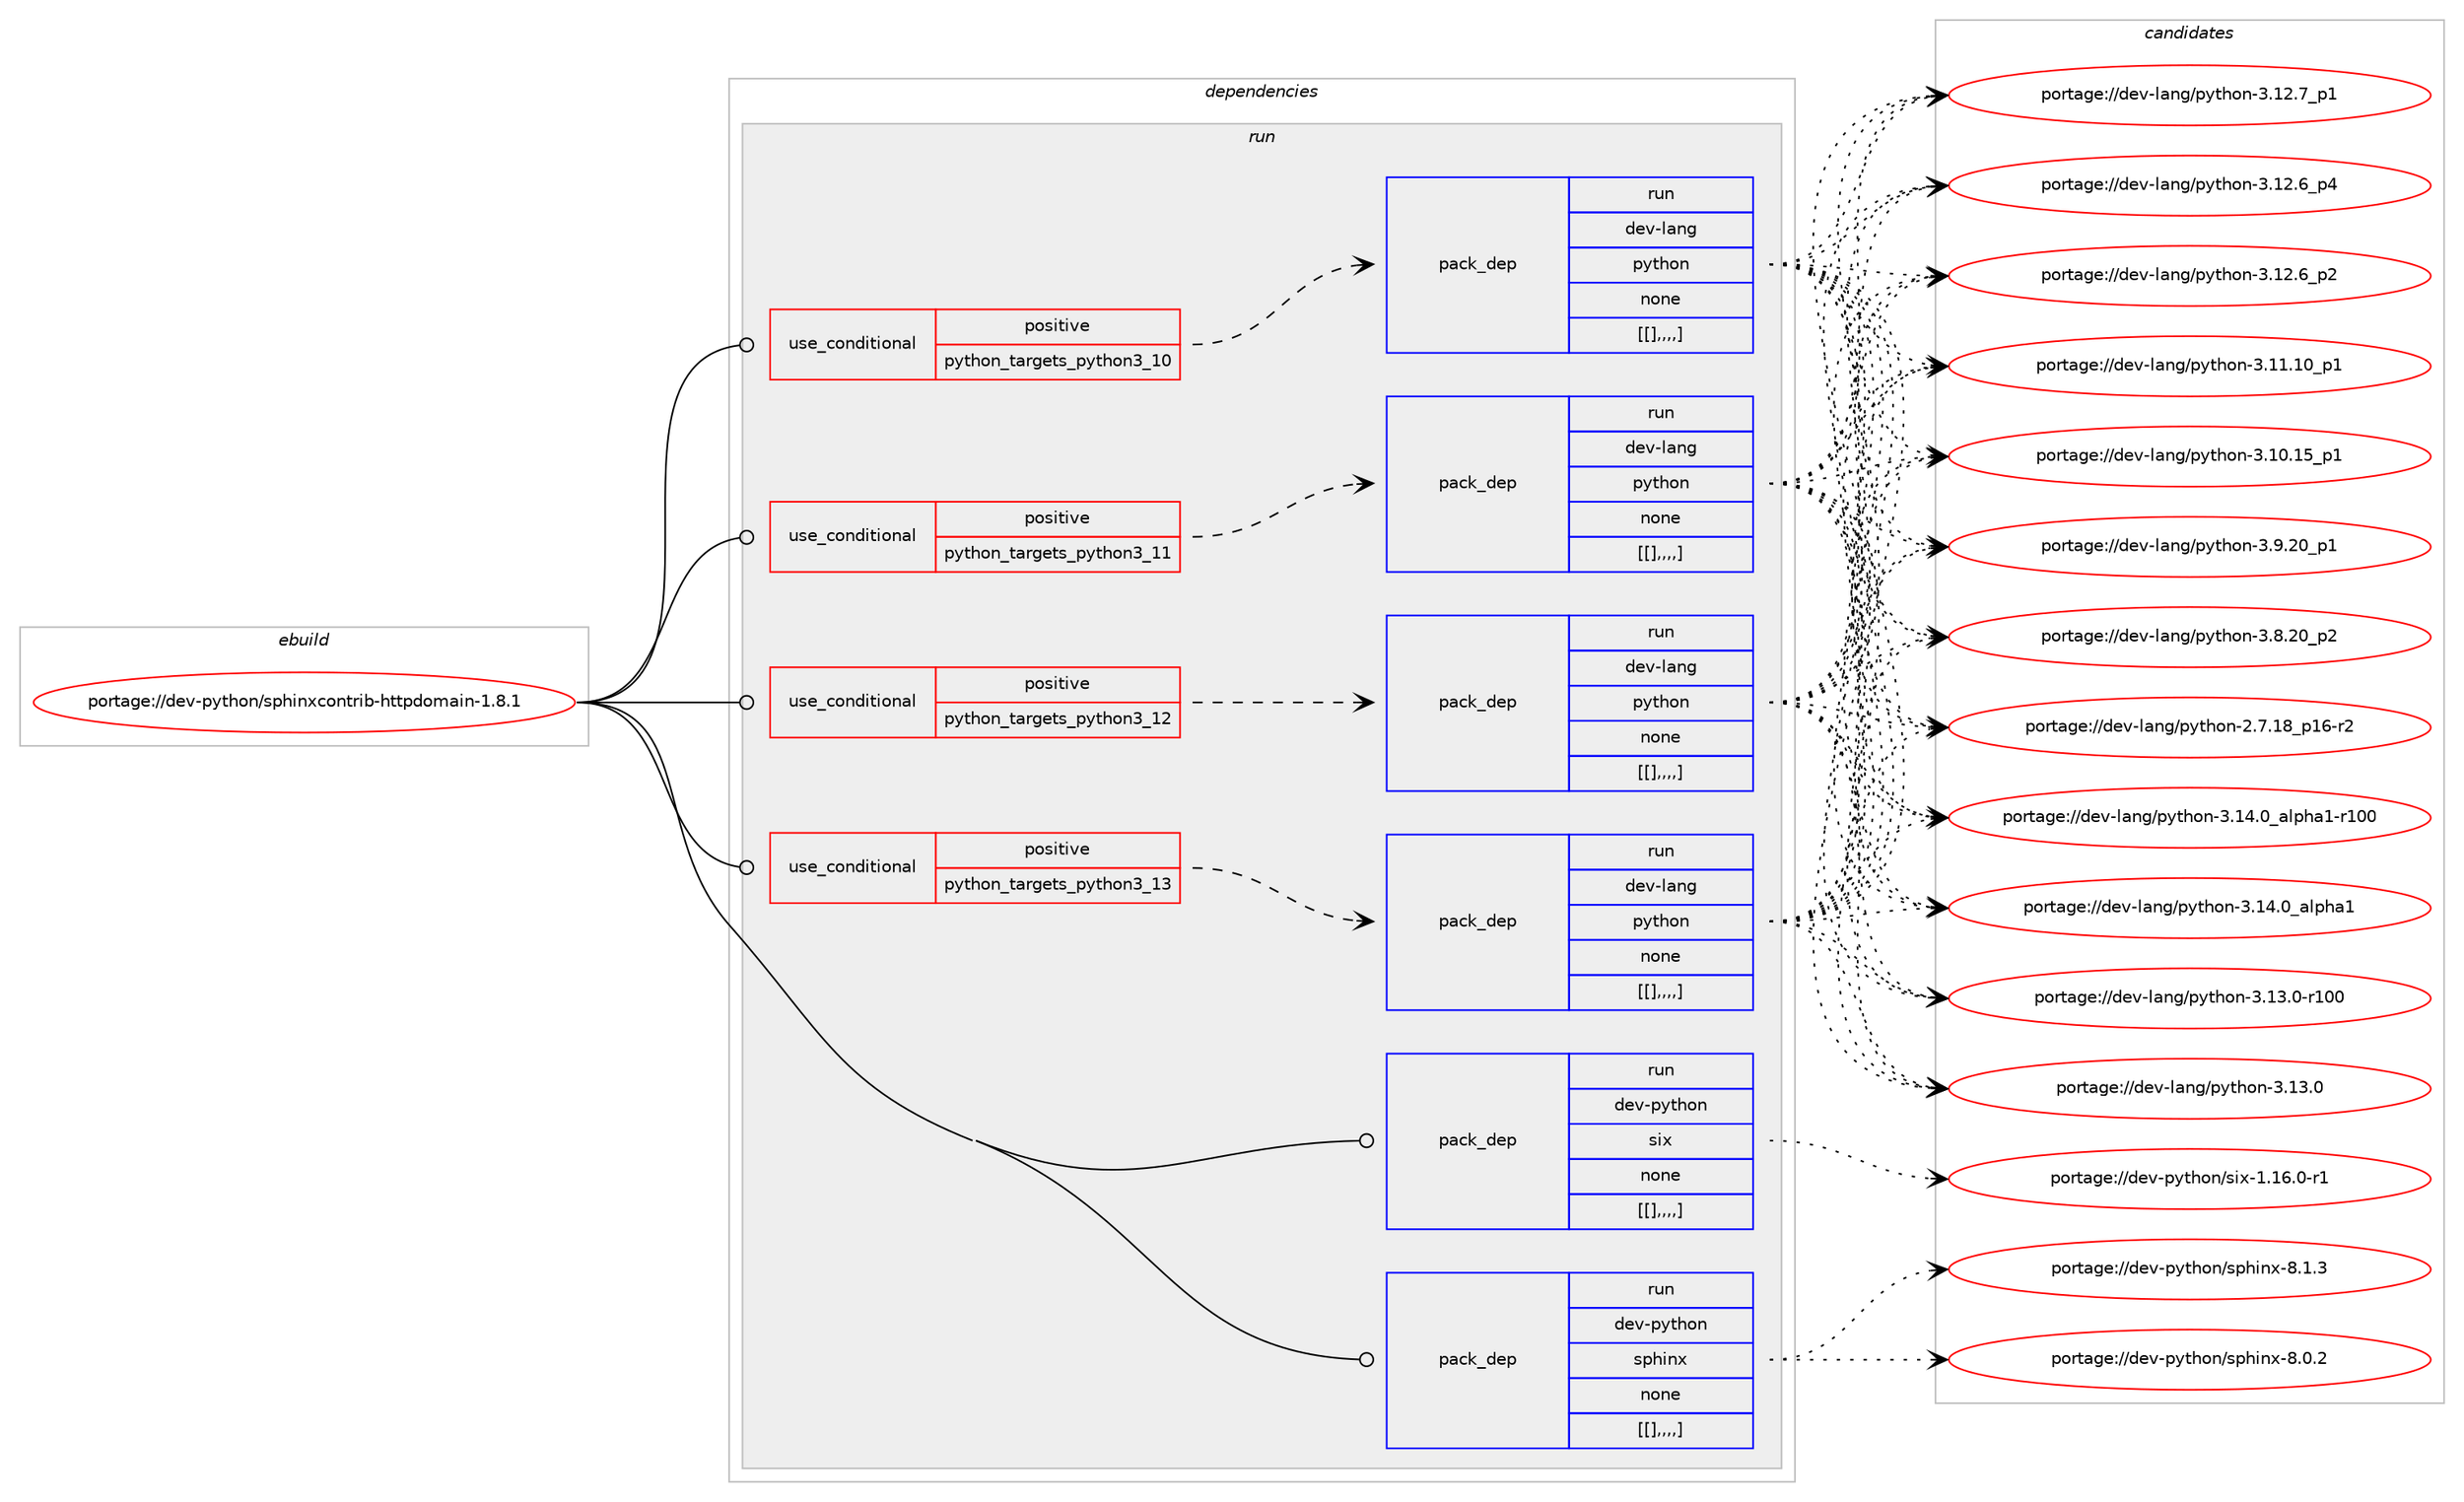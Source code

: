 digraph prolog {

# *************
# Graph options
# *************

newrank=true;
concentrate=true;
compound=true;
graph [rankdir=LR,fontname=Helvetica,fontsize=10,ranksep=1.5];#, ranksep=2.5, nodesep=0.2];
edge  [arrowhead=vee];
node  [fontname=Helvetica,fontsize=10];

# **********
# The ebuild
# **********

subgraph cluster_leftcol {
color=gray;
label=<<i>ebuild</i>>;
id [label="portage://dev-python/sphinxcontrib-httpdomain-1.8.1", color=red, width=4, href="../dev-python/sphinxcontrib-httpdomain-1.8.1.svg"];
}

# ****************
# The dependencies
# ****************

subgraph cluster_midcol {
color=gray;
label=<<i>dependencies</i>>;
subgraph cluster_compile {
fillcolor="#eeeeee";
style=filled;
label=<<i>compile</i>>;
}
subgraph cluster_compileandrun {
fillcolor="#eeeeee";
style=filled;
label=<<i>compile and run</i>>;
}
subgraph cluster_run {
fillcolor="#eeeeee";
style=filled;
label=<<i>run</i>>;
subgraph cond42806 {
dependency171297 [label=<<TABLE BORDER="0" CELLBORDER="1" CELLSPACING="0" CELLPADDING="4"><TR><TD ROWSPAN="3" CELLPADDING="10">use_conditional</TD></TR><TR><TD>positive</TD></TR><TR><TD>python_targets_python3_10</TD></TR></TABLE>>, shape=none, color=red];
subgraph pack127172 {
dependency171365 [label=<<TABLE BORDER="0" CELLBORDER="1" CELLSPACING="0" CELLPADDING="4" WIDTH="220"><TR><TD ROWSPAN="6" CELLPADDING="30">pack_dep</TD></TR><TR><TD WIDTH="110">run</TD></TR><TR><TD>dev-lang</TD></TR><TR><TD>python</TD></TR><TR><TD>none</TD></TR><TR><TD>[[],,,,]</TD></TR></TABLE>>, shape=none, color=blue];
}
dependency171297:e -> dependency171365:w [weight=20,style="dashed",arrowhead="vee"];
}
id:e -> dependency171297:w [weight=20,style="solid",arrowhead="odot"];
subgraph cond42875 {
dependency171501 [label=<<TABLE BORDER="0" CELLBORDER="1" CELLSPACING="0" CELLPADDING="4"><TR><TD ROWSPAN="3" CELLPADDING="10">use_conditional</TD></TR><TR><TD>positive</TD></TR><TR><TD>python_targets_python3_11</TD></TR></TABLE>>, shape=none, color=red];
subgraph pack127277 {
dependency171574 [label=<<TABLE BORDER="0" CELLBORDER="1" CELLSPACING="0" CELLPADDING="4" WIDTH="220"><TR><TD ROWSPAN="6" CELLPADDING="30">pack_dep</TD></TR><TR><TD WIDTH="110">run</TD></TR><TR><TD>dev-lang</TD></TR><TR><TD>python</TD></TR><TR><TD>none</TD></TR><TR><TD>[[],,,,]</TD></TR></TABLE>>, shape=none, color=blue];
}
dependency171501:e -> dependency171574:w [weight=20,style="dashed",arrowhead="vee"];
}
id:e -> dependency171501:w [weight=20,style="solid",arrowhead="odot"];
subgraph cond42930 {
dependency171665 [label=<<TABLE BORDER="0" CELLBORDER="1" CELLSPACING="0" CELLPADDING="4"><TR><TD ROWSPAN="3" CELLPADDING="10">use_conditional</TD></TR><TR><TD>positive</TD></TR><TR><TD>python_targets_python3_12</TD></TR></TABLE>>, shape=none, color=red];
subgraph pack127380 {
dependency171682 [label=<<TABLE BORDER="0" CELLBORDER="1" CELLSPACING="0" CELLPADDING="4" WIDTH="220"><TR><TD ROWSPAN="6" CELLPADDING="30">pack_dep</TD></TR><TR><TD WIDTH="110">run</TD></TR><TR><TD>dev-lang</TD></TR><TR><TD>python</TD></TR><TR><TD>none</TD></TR><TR><TD>[[],,,,]</TD></TR></TABLE>>, shape=none, color=blue];
}
dependency171665:e -> dependency171682:w [weight=20,style="dashed",arrowhead="vee"];
}
id:e -> dependency171665:w [weight=20,style="solid",arrowhead="odot"];
subgraph cond42960 {
dependency171687 [label=<<TABLE BORDER="0" CELLBORDER="1" CELLSPACING="0" CELLPADDING="4"><TR><TD ROWSPAN="3" CELLPADDING="10">use_conditional</TD></TR><TR><TD>positive</TD></TR><TR><TD>python_targets_python3_13</TD></TR></TABLE>>, shape=none, color=red];
subgraph pack127393 {
dependency171688 [label=<<TABLE BORDER="0" CELLBORDER="1" CELLSPACING="0" CELLPADDING="4" WIDTH="220"><TR><TD ROWSPAN="6" CELLPADDING="30">pack_dep</TD></TR><TR><TD WIDTH="110">run</TD></TR><TR><TD>dev-lang</TD></TR><TR><TD>python</TD></TR><TR><TD>none</TD></TR><TR><TD>[[],,,,]</TD></TR></TABLE>>, shape=none, color=blue];
}
dependency171687:e -> dependency171688:w [weight=20,style="dashed",arrowhead="vee"];
}
id:e -> dependency171687:w [weight=20,style="solid",arrowhead="odot"];
subgraph pack127408 {
dependency171733 [label=<<TABLE BORDER="0" CELLBORDER="1" CELLSPACING="0" CELLPADDING="4" WIDTH="220"><TR><TD ROWSPAN="6" CELLPADDING="30">pack_dep</TD></TR><TR><TD WIDTH="110">run</TD></TR><TR><TD>dev-python</TD></TR><TR><TD>six</TD></TR><TR><TD>none</TD></TR><TR><TD>[[],,,,]</TD></TR></TABLE>>, shape=none, color=blue];
}
id:e -> dependency171733:w [weight=20,style="solid",arrowhead="odot"];
subgraph pack127460 {
dependency171808 [label=<<TABLE BORDER="0" CELLBORDER="1" CELLSPACING="0" CELLPADDING="4" WIDTH="220"><TR><TD ROWSPAN="6" CELLPADDING="30">pack_dep</TD></TR><TR><TD WIDTH="110">run</TD></TR><TR><TD>dev-python</TD></TR><TR><TD>sphinx</TD></TR><TR><TD>none</TD></TR><TR><TD>[[],,,,]</TD></TR></TABLE>>, shape=none, color=blue];
}
id:e -> dependency171808:w [weight=20,style="solid",arrowhead="odot"];
}
}

# **************
# The candidates
# **************

subgraph cluster_choices {
rank=same;
color=gray;
label=<<i>candidates</i>>;

subgraph choice127230 {
color=black;
nodesep=1;
choice100101118451089711010347112121116104111110455146495246489597108112104974945114494848 [label="portage://dev-lang/python-3.14.0_alpha1-r100", color=red, width=4,href="../dev-lang/python-3.14.0_alpha1-r100.svg"];
choice1001011184510897110103471121211161041111104551464952464895971081121049749 [label="portage://dev-lang/python-3.14.0_alpha1", color=red, width=4,href="../dev-lang/python-3.14.0_alpha1.svg"];
choice1001011184510897110103471121211161041111104551464951464845114494848 [label="portage://dev-lang/python-3.13.0-r100", color=red, width=4,href="../dev-lang/python-3.13.0-r100.svg"];
choice10010111845108971101034711212111610411111045514649514648 [label="portage://dev-lang/python-3.13.0", color=red, width=4,href="../dev-lang/python-3.13.0.svg"];
choice100101118451089711010347112121116104111110455146495046559511249 [label="portage://dev-lang/python-3.12.7_p1", color=red, width=4,href="../dev-lang/python-3.12.7_p1.svg"];
choice100101118451089711010347112121116104111110455146495046549511252 [label="portage://dev-lang/python-3.12.6_p4", color=red, width=4,href="../dev-lang/python-3.12.6_p4.svg"];
choice100101118451089711010347112121116104111110455146495046549511250 [label="portage://dev-lang/python-3.12.6_p2", color=red, width=4,href="../dev-lang/python-3.12.6_p2.svg"];
choice10010111845108971101034711212111610411111045514649494649489511249 [label="portage://dev-lang/python-3.11.10_p1", color=red, width=4,href="../dev-lang/python-3.11.10_p1.svg"];
choice10010111845108971101034711212111610411111045514649484649539511249 [label="portage://dev-lang/python-3.10.15_p1", color=red, width=4,href="../dev-lang/python-3.10.15_p1.svg"];
choice100101118451089711010347112121116104111110455146574650489511249 [label="portage://dev-lang/python-3.9.20_p1", color=red, width=4,href="../dev-lang/python-3.9.20_p1.svg"];
choice100101118451089711010347112121116104111110455146564650489511250 [label="portage://dev-lang/python-3.8.20_p2", color=red, width=4,href="../dev-lang/python-3.8.20_p2.svg"];
choice100101118451089711010347112121116104111110455046554649569511249544511450 [label="portage://dev-lang/python-2.7.18_p16-r2", color=red, width=4,href="../dev-lang/python-2.7.18_p16-r2.svg"];
dependency171365:e -> choice100101118451089711010347112121116104111110455146495246489597108112104974945114494848:w [style=dotted,weight="100"];
dependency171365:e -> choice1001011184510897110103471121211161041111104551464952464895971081121049749:w [style=dotted,weight="100"];
dependency171365:e -> choice1001011184510897110103471121211161041111104551464951464845114494848:w [style=dotted,weight="100"];
dependency171365:e -> choice10010111845108971101034711212111610411111045514649514648:w [style=dotted,weight="100"];
dependency171365:e -> choice100101118451089711010347112121116104111110455146495046559511249:w [style=dotted,weight="100"];
dependency171365:e -> choice100101118451089711010347112121116104111110455146495046549511252:w [style=dotted,weight="100"];
dependency171365:e -> choice100101118451089711010347112121116104111110455146495046549511250:w [style=dotted,weight="100"];
dependency171365:e -> choice10010111845108971101034711212111610411111045514649494649489511249:w [style=dotted,weight="100"];
dependency171365:e -> choice10010111845108971101034711212111610411111045514649484649539511249:w [style=dotted,weight="100"];
dependency171365:e -> choice100101118451089711010347112121116104111110455146574650489511249:w [style=dotted,weight="100"];
dependency171365:e -> choice100101118451089711010347112121116104111110455146564650489511250:w [style=dotted,weight="100"];
dependency171365:e -> choice100101118451089711010347112121116104111110455046554649569511249544511450:w [style=dotted,weight="100"];
}
subgraph choice127242 {
color=black;
nodesep=1;
choice100101118451089711010347112121116104111110455146495246489597108112104974945114494848 [label="portage://dev-lang/python-3.14.0_alpha1-r100", color=red, width=4,href="../dev-lang/python-3.14.0_alpha1-r100.svg"];
choice1001011184510897110103471121211161041111104551464952464895971081121049749 [label="portage://dev-lang/python-3.14.0_alpha1", color=red, width=4,href="../dev-lang/python-3.14.0_alpha1.svg"];
choice1001011184510897110103471121211161041111104551464951464845114494848 [label="portage://dev-lang/python-3.13.0-r100", color=red, width=4,href="../dev-lang/python-3.13.0-r100.svg"];
choice10010111845108971101034711212111610411111045514649514648 [label="portage://dev-lang/python-3.13.0", color=red, width=4,href="../dev-lang/python-3.13.0.svg"];
choice100101118451089711010347112121116104111110455146495046559511249 [label="portage://dev-lang/python-3.12.7_p1", color=red, width=4,href="../dev-lang/python-3.12.7_p1.svg"];
choice100101118451089711010347112121116104111110455146495046549511252 [label="portage://dev-lang/python-3.12.6_p4", color=red, width=4,href="../dev-lang/python-3.12.6_p4.svg"];
choice100101118451089711010347112121116104111110455146495046549511250 [label="portage://dev-lang/python-3.12.6_p2", color=red, width=4,href="../dev-lang/python-3.12.6_p2.svg"];
choice10010111845108971101034711212111610411111045514649494649489511249 [label="portage://dev-lang/python-3.11.10_p1", color=red, width=4,href="../dev-lang/python-3.11.10_p1.svg"];
choice10010111845108971101034711212111610411111045514649484649539511249 [label="portage://dev-lang/python-3.10.15_p1", color=red, width=4,href="../dev-lang/python-3.10.15_p1.svg"];
choice100101118451089711010347112121116104111110455146574650489511249 [label="portage://dev-lang/python-3.9.20_p1", color=red, width=4,href="../dev-lang/python-3.9.20_p1.svg"];
choice100101118451089711010347112121116104111110455146564650489511250 [label="portage://dev-lang/python-3.8.20_p2", color=red, width=4,href="../dev-lang/python-3.8.20_p2.svg"];
choice100101118451089711010347112121116104111110455046554649569511249544511450 [label="portage://dev-lang/python-2.7.18_p16-r2", color=red, width=4,href="../dev-lang/python-2.7.18_p16-r2.svg"];
dependency171574:e -> choice100101118451089711010347112121116104111110455146495246489597108112104974945114494848:w [style=dotted,weight="100"];
dependency171574:e -> choice1001011184510897110103471121211161041111104551464952464895971081121049749:w [style=dotted,weight="100"];
dependency171574:e -> choice1001011184510897110103471121211161041111104551464951464845114494848:w [style=dotted,weight="100"];
dependency171574:e -> choice10010111845108971101034711212111610411111045514649514648:w [style=dotted,weight="100"];
dependency171574:e -> choice100101118451089711010347112121116104111110455146495046559511249:w [style=dotted,weight="100"];
dependency171574:e -> choice100101118451089711010347112121116104111110455146495046549511252:w [style=dotted,weight="100"];
dependency171574:e -> choice100101118451089711010347112121116104111110455146495046549511250:w [style=dotted,weight="100"];
dependency171574:e -> choice10010111845108971101034711212111610411111045514649494649489511249:w [style=dotted,weight="100"];
dependency171574:e -> choice10010111845108971101034711212111610411111045514649484649539511249:w [style=dotted,weight="100"];
dependency171574:e -> choice100101118451089711010347112121116104111110455146574650489511249:w [style=dotted,weight="100"];
dependency171574:e -> choice100101118451089711010347112121116104111110455146564650489511250:w [style=dotted,weight="100"];
dependency171574:e -> choice100101118451089711010347112121116104111110455046554649569511249544511450:w [style=dotted,weight="100"];
}
subgraph choice127250 {
color=black;
nodesep=1;
choice100101118451089711010347112121116104111110455146495246489597108112104974945114494848 [label="portage://dev-lang/python-3.14.0_alpha1-r100", color=red, width=4,href="../dev-lang/python-3.14.0_alpha1-r100.svg"];
choice1001011184510897110103471121211161041111104551464952464895971081121049749 [label="portage://dev-lang/python-3.14.0_alpha1", color=red, width=4,href="../dev-lang/python-3.14.0_alpha1.svg"];
choice1001011184510897110103471121211161041111104551464951464845114494848 [label="portage://dev-lang/python-3.13.0-r100", color=red, width=4,href="../dev-lang/python-3.13.0-r100.svg"];
choice10010111845108971101034711212111610411111045514649514648 [label="portage://dev-lang/python-3.13.0", color=red, width=4,href="../dev-lang/python-3.13.0.svg"];
choice100101118451089711010347112121116104111110455146495046559511249 [label="portage://dev-lang/python-3.12.7_p1", color=red, width=4,href="../dev-lang/python-3.12.7_p1.svg"];
choice100101118451089711010347112121116104111110455146495046549511252 [label="portage://dev-lang/python-3.12.6_p4", color=red, width=4,href="../dev-lang/python-3.12.6_p4.svg"];
choice100101118451089711010347112121116104111110455146495046549511250 [label="portage://dev-lang/python-3.12.6_p2", color=red, width=4,href="../dev-lang/python-3.12.6_p2.svg"];
choice10010111845108971101034711212111610411111045514649494649489511249 [label="portage://dev-lang/python-3.11.10_p1", color=red, width=4,href="../dev-lang/python-3.11.10_p1.svg"];
choice10010111845108971101034711212111610411111045514649484649539511249 [label="portage://dev-lang/python-3.10.15_p1", color=red, width=4,href="../dev-lang/python-3.10.15_p1.svg"];
choice100101118451089711010347112121116104111110455146574650489511249 [label="portage://dev-lang/python-3.9.20_p1", color=red, width=4,href="../dev-lang/python-3.9.20_p1.svg"];
choice100101118451089711010347112121116104111110455146564650489511250 [label="portage://dev-lang/python-3.8.20_p2", color=red, width=4,href="../dev-lang/python-3.8.20_p2.svg"];
choice100101118451089711010347112121116104111110455046554649569511249544511450 [label="portage://dev-lang/python-2.7.18_p16-r2", color=red, width=4,href="../dev-lang/python-2.7.18_p16-r2.svg"];
dependency171682:e -> choice100101118451089711010347112121116104111110455146495246489597108112104974945114494848:w [style=dotted,weight="100"];
dependency171682:e -> choice1001011184510897110103471121211161041111104551464952464895971081121049749:w [style=dotted,weight="100"];
dependency171682:e -> choice1001011184510897110103471121211161041111104551464951464845114494848:w [style=dotted,weight="100"];
dependency171682:e -> choice10010111845108971101034711212111610411111045514649514648:w [style=dotted,weight="100"];
dependency171682:e -> choice100101118451089711010347112121116104111110455146495046559511249:w [style=dotted,weight="100"];
dependency171682:e -> choice100101118451089711010347112121116104111110455146495046549511252:w [style=dotted,weight="100"];
dependency171682:e -> choice100101118451089711010347112121116104111110455146495046549511250:w [style=dotted,weight="100"];
dependency171682:e -> choice10010111845108971101034711212111610411111045514649494649489511249:w [style=dotted,weight="100"];
dependency171682:e -> choice10010111845108971101034711212111610411111045514649484649539511249:w [style=dotted,weight="100"];
dependency171682:e -> choice100101118451089711010347112121116104111110455146574650489511249:w [style=dotted,weight="100"];
dependency171682:e -> choice100101118451089711010347112121116104111110455146564650489511250:w [style=dotted,weight="100"];
dependency171682:e -> choice100101118451089711010347112121116104111110455046554649569511249544511450:w [style=dotted,weight="100"];
}
subgraph choice127259 {
color=black;
nodesep=1;
choice100101118451089711010347112121116104111110455146495246489597108112104974945114494848 [label="portage://dev-lang/python-3.14.0_alpha1-r100", color=red, width=4,href="../dev-lang/python-3.14.0_alpha1-r100.svg"];
choice1001011184510897110103471121211161041111104551464952464895971081121049749 [label="portage://dev-lang/python-3.14.0_alpha1", color=red, width=4,href="../dev-lang/python-3.14.0_alpha1.svg"];
choice1001011184510897110103471121211161041111104551464951464845114494848 [label="portage://dev-lang/python-3.13.0-r100", color=red, width=4,href="../dev-lang/python-3.13.0-r100.svg"];
choice10010111845108971101034711212111610411111045514649514648 [label="portage://dev-lang/python-3.13.0", color=red, width=4,href="../dev-lang/python-3.13.0.svg"];
choice100101118451089711010347112121116104111110455146495046559511249 [label="portage://dev-lang/python-3.12.7_p1", color=red, width=4,href="../dev-lang/python-3.12.7_p1.svg"];
choice100101118451089711010347112121116104111110455146495046549511252 [label="portage://dev-lang/python-3.12.6_p4", color=red, width=4,href="../dev-lang/python-3.12.6_p4.svg"];
choice100101118451089711010347112121116104111110455146495046549511250 [label="portage://dev-lang/python-3.12.6_p2", color=red, width=4,href="../dev-lang/python-3.12.6_p2.svg"];
choice10010111845108971101034711212111610411111045514649494649489511249 [label="portage://dev-lang/python-3.11.10_p1", color=red, width=4,href="../dev-lang/python-3.11.10_p1.svg"];
choice10010111845108971101034711212111610411111045514649484649539511249 [label="portage://dev-lang/python-3.10.15_p1", color=red, width=4,href="../dev-lang/python-3.10.15_p1.svg"];
choice100101118451089711010347112121116104111110455146574650489511249 [label="portage://dev-lang/python-3.9.20_p1", color=red, width=4,href="../dev-lang/python-3.9.20_p1.svg"];
choice100101118451089711010347112121116104111110455146564650489511250 [label="portage://dev-lang/python-3.8.20_p2", color=red, width=4,href="../dev-lang/python-3.8.20_p2.svg"];
choice100101118451089711010347112121116104111110455046554649569511249544511450 [label="portage://dev-lang/python-2.7.18_p16-r2", color=red, width=4,href="../dev-lang/python-2.7.18_p16-r2.svg"];
dependency171688:e -> choice100101118451089711010347112121116104111110455146495246489597108112104974945114494848:w [style=dotted,weight="100"];
dependency171688:e -> choice1001011184510897110103471121211161041111104551464952464895971081121049749:w [style=dotted,weight="100"];
dependency171688:e -> choice1001011184510897110103471121211161041111104551464951464845114494848:w [style=dotted,weight="100"];
dependency171688:e -> choice10010111845108971101034711212111610411111045514649514648:w [style=dotted,weight="100"];
dependency171688:e -> choice100101118451089711010347112121116104111110455146495046559511249:w [style=dotted,weight="100"];
dependency171688:e -> choice100101118451089711010347112121116104111110455146495046549511252:w [style=dotted,weight="100"];
dependency171688:e -> choice100101118451089711010347112121116104111110455146495046549511250:w [style=dotted,weight="100"];
dependency171688:e -> choice10010111845108971101034711212111610411111045514649494649489511249:w [style=dotted,weight="100"];
dependency171688:e -> choice10010111845108971101034711212111610411111045514649484649539511249:w [style=dotted,weight="100"];
dependency171688:e -> choice100101118451089711010347112121116104111110455146574650489511249:w [style=dotted,weight="100"];
dependency171688:e -> choice100101118451089711010347112121116104111110455146564650489511250:w [style=dotted,weight="100"];
dependency171688:e -> choice100101118451089711010347112121116104111110455046554649569511249544511450:w [style=dotted,weight="100"];
}
subgraph choice127277 {
color=black;
nodesep=1;
choice1001011184511212111610411111047115105120454946495446484511449 [label="portage://dev-python/six-1.16.0-r1", color=red, width=4,href="../dev-python/six-1.16.0-r1.svg"];
dependency171733:e -> choice1001011184511212111610411111047115105120454946495446484511449:w [style=dotted,weight="100"];
}
subgraph choice127301 {
color=black;
nodesep=1;
choice1001011184511212111610411111047115112104105110120455646494651 [label="portage://dev-python/sphinx-8.1.3", color=red, width=4,href="../dev-python/sphinx-8.1.3.svg"];
choice1001011184511212111610411111047115112104105110120455646484650 [label="portage://dev-python/sphinx-8.0.2", color=red, width=4,href="../dev-python/sphinx-8.0.2.svg"];
dependency171808:e -> choice1001011184511212111610411111047115112104105110120455646494651:w [style=dotted,weight="100"];
dependency171808:e -> choice1001011184511212111610411111047115112104105110120455646484650:w [style=dotted,weight="100"];
}
}

}
